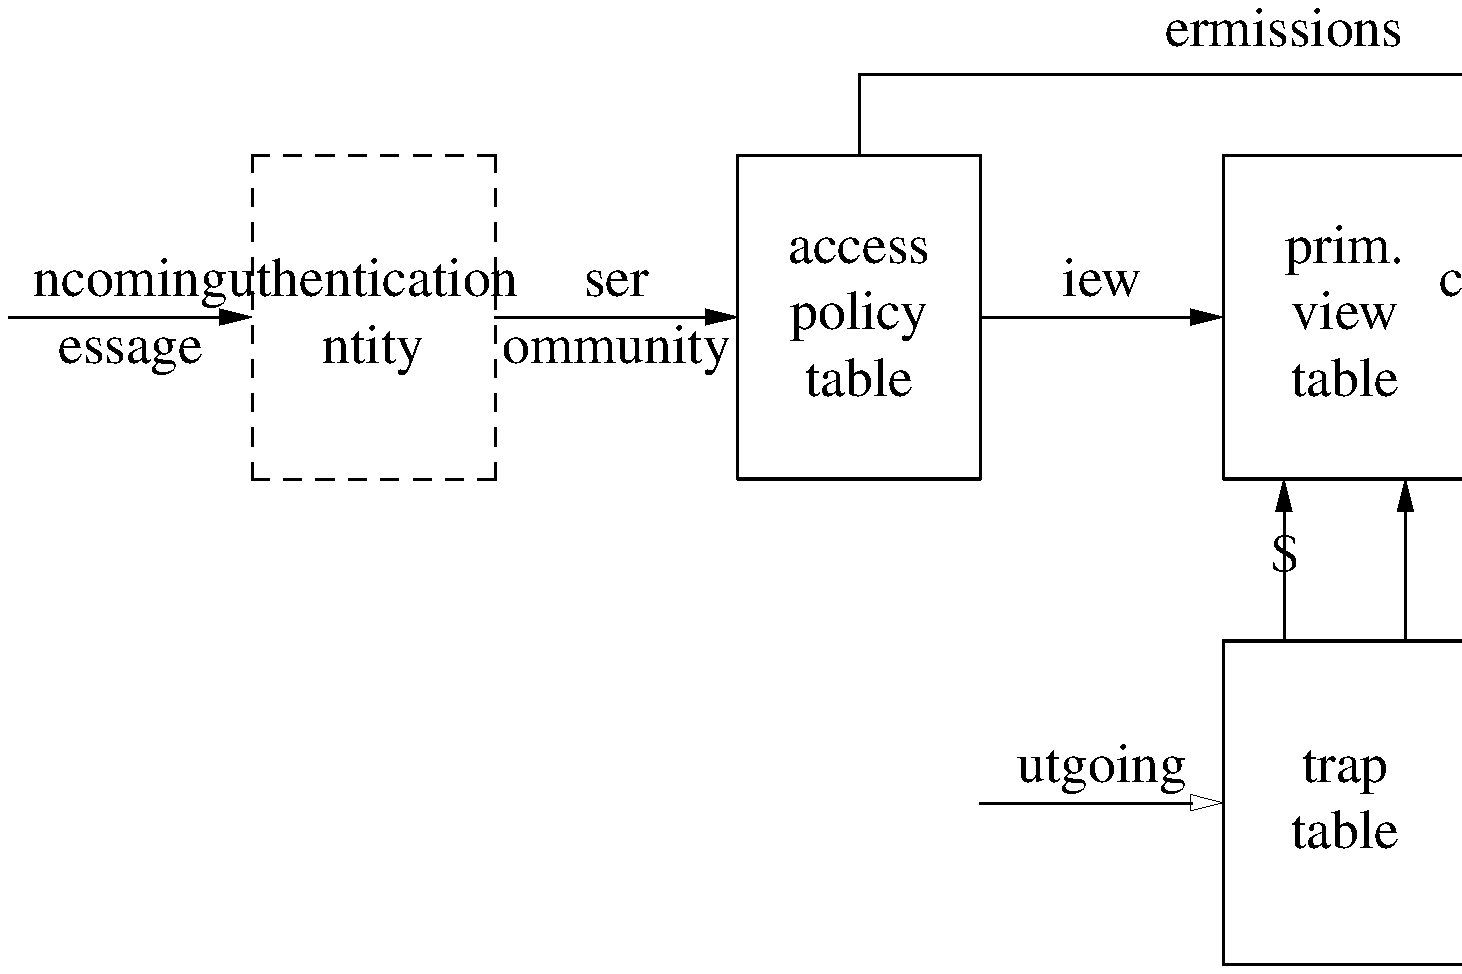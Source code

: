 .PS 8.5i
.ps 20
##
boxht	=	2*boxht
## figure S-26
B1:	box invis "\xx incoming" "" "\xx Message"
	arrow from B1.w to B1.e
B2:	box dashed "\xx authentication" "" "\xx entity" with .w at B1.e
B3:	box invis "\xx user" "" "\xx community" with .w at B2.e
	arrow from B3.w to B3.e
B4:	box "access" "" "policy" "" "table" with .w  at B3.e
B5:	box invis "\xx view" "" "" with .w at B4.e
	arrow from B5.w to B5.e
B6:	box "prim." "" "view" "" "table" with .w at B5.e
B7:	box invis "\xx access method" "" "\xx proxy info" with .w at B6.e
	arrow from B7.w to B7.e
	move to ((B4.n.x+B7.ne.x)/2, B4.n.y+3*lineht/4); "\xx permissions"
	arrow from B4.n to (B4.n.x, B4.n.y+lineht/2) \
			to (B7.ne.x, B7.ne.y+lineht/2) \
			to B7.ne
##
B8:	box with .n at (B6.s.x, B6.s.y-lineht) "trap" "" "table"
	arrow up from (B8.n.x-boxwid/4, B8.n.y)
	arrow up from (B8.n.x+boxwid/4, B8.n.y)
	move to (B8.n.x, (B8.n.y+B6.s.y)/2); "$\cdots$"
	move to (B8.ne.x, (B8.n.y+B6.s.y)/2); "\xx views" ljust
B9:	box invis with .e at B8.w "\xx outgoing" "" "\xx trap \#N"
	arrow from B9.w to B9.e
##
.PE
